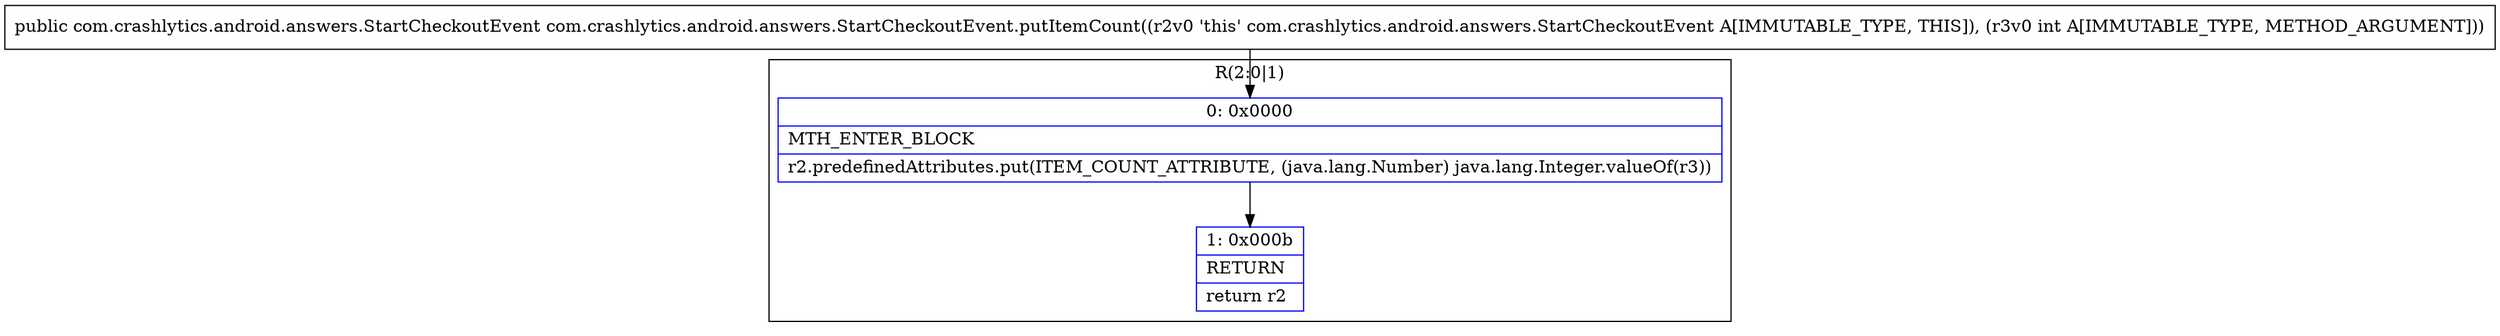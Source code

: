 digraph "CFG forcom.crashlytics.android.answers.StartCheckoutEvent.putItemCount(I)Lcom\/crashlytics\/android\/answers\/StartCheckoutEvent;" {
subgraph cluster_Region_85594315 {
label = "R(2:0|1)";
node [shape=record,color=blue];
Node_0 [shape=record,label="{0\:\ 0x0000|MTH_ENTER_BLOCK\l|r2.predefinedAttributes.put(ITEM_COUNT_ATTRIBUTE, (java.lang.Number) java.lang.Integer.valueOf(r3))\l}"];
Node_1 [shape=record,label="{1\:\ 0x000b|RETURN\l|return r2\l}"];
}
MethodNode[shape=record,label="{public com.crashlytics.android.answers.StartCheckoutEvent com.crashlytics.android.answers.StartCheckoutEvent.putItemCount((r2v0 'this' com.crashlytics.android.answers.StartCheckoutEvent A[IMMUTABLE_TYPE, THIS]), (r3v0 int A[IMMUTABLE_TYPE, METHOD_ARGUMENT])) }"];
MethodNode -> Node_0;
Node_0 -> Node_1;
}

